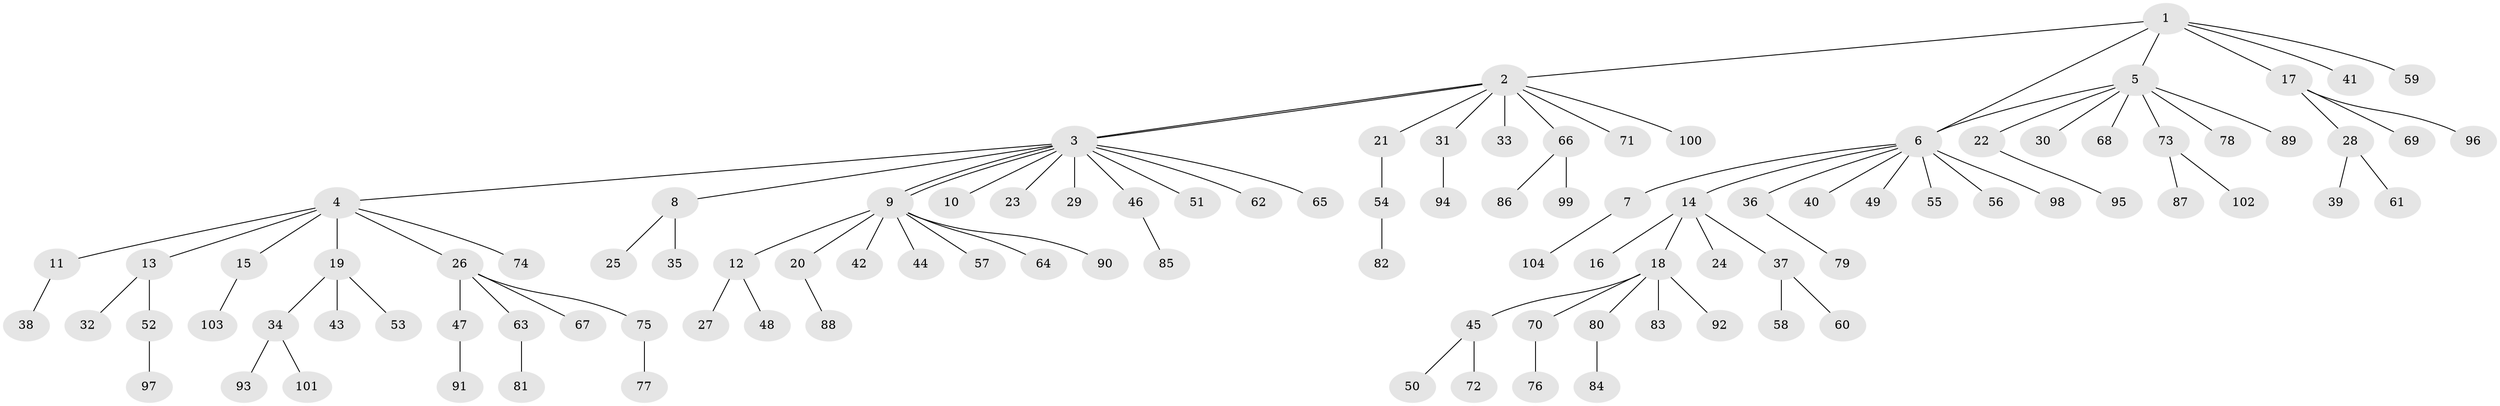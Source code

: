 // Generated by graph-tools (version 1.1) at 2025/25/03/09/25 03:25:58]
// undirected, 104 vertices, 106 edges
graph export_dot {
graph [start="1"]
  node [color=gray90,style=filled];
  1;
  2;
  3;
  4;
  5;
  6;
  7;
  8;
  9;
  10;
  11;
  12;
  13;
  14;
  15;
  16;
  17;
  18;
  19;
  20;
  21;
  22;
  23;
  24;
  25;
  26;
  27;
  28;
  29;
  30;
  31;
  32;
  33;
  34;
  35;
  36;
  37;
  38;
  39;
  40;
  41;
  42;
  43;
  44;
  45;
  46;
  47;
  48;
  49;
  50;
  51;
  52;
  53;
  54;
  55;
  56;
  57;
  58;
  59;
  60;
  61;
  62;
  63;
  64;
  65;
  66;
  67;
  68;
  69;
  70;
  71;
  72;
  73;
  74;
  75;
  76;
  77;
  78;
  79;
  80;
  81;
  82;
  83;
  84;
  85;
  86;
  87;
  88;
  89;
  90;
  91;
  92;
  93;
  94;
  95;
  96;
  97;
  98;
  99;
  100;
  101;
  102;
  103;
  104;
  1 -- 2;
  1 -- 5;
  1 -- 6;
  1 -- 17;
  1 -- 41;
  1 -- 59;
  2 -- 3;
  2 -- 3;
  2 -- 21;
  2 -- 31;
  2 -- 33;
  2 -- 66;
  2 -- 71;
  2 -- 100;
  3 -- 4;
  3 -- 8;
  3 -- 9;
  3 -- 9;
  3 -- 10;
  3 -- 23;
  3 -- 29;
  3 -- 46;
  3 -- 51;
  3 -- 62;
  3 -- 65;
  4 -- 11;
  4 -- 13;
  4 -- 15;
  4 -- 19;
  4 -- 26;
  4 -- 74;
  5 -- 6;
  5 -- 22;
  5 -- 30;
  5 -- 68;
  5 -- 73;
  5 -- 78;
  5 -- 89;
  6 -- 7;
  6 -- 14;
  6 -- 36;
  6 -- 40;
  6 -- 49;
  6 -- 55;
  6 -- 56;
  6 -- 98;
  7 -- 104;
  8 -- 25;
  8 -- 35;
  9 -- 12;
  9 -- 20;
  9 -- 42;
  9 -- 44;
  9 -- 57;
  9 -- 64;
  9 -- 90;
  11 -- 38;
  12 -- 27;
  12 -- 48;
  13 -- 32;
  13 -- 52;
  14 -- 16;
  14 -- 18;
  14 -- 24;
  14 -- 37;
  15 -- 103;
  17 -- 28;
  17 -- 69;
  17 -- 96;
  18 -- 45;
  18 -- 70;
  18 -- 80;
  18 -- 83;
  18 -- 92;
  19 -- 34;
  19 -- 43;
  19 -- 53;
  20 -- 88;
  21 -- 54;
  22 -- 95;
  26 -- 47;
  26 -- 63;
  26 -- 67;
  26 -- 75;
  28 -- 39;
  28 -- 61;
  31 -- 94;
  34 -- 93;
  34 -- 101;
  36 -- 79;
  37 -- 58;
  37 -- 60;
  45 -- 50;
  45 -- 72;
  46 -- 85;
  47 -- 91;
  52 -- 97;
  54 -- 82;
  63 -- 81;
  66 -- 86;
  66 -- 99;
  70 -- 76;
  73 -- 87;
  73 -- 102;
  75 -- 77;
  80 -- 84;
}
